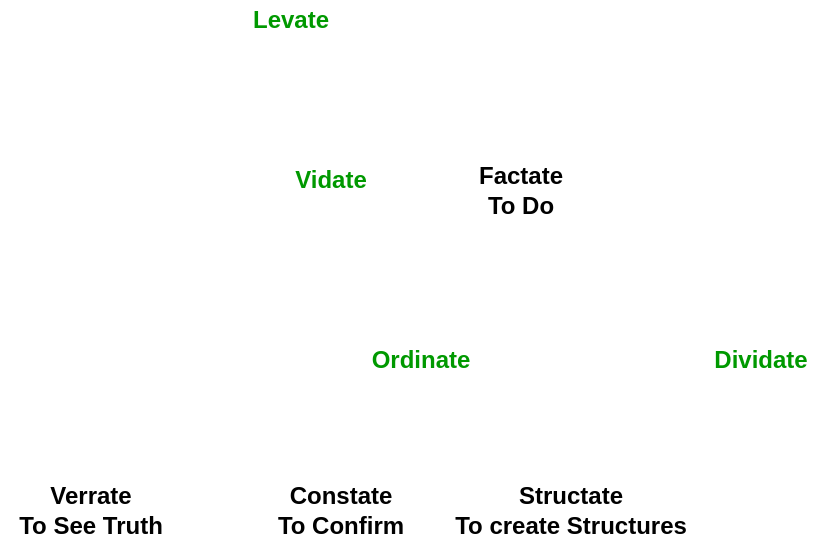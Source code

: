 <mxfile version="13.8.6" type="github">
  <diagram id="hyerJWfgzzLYq4zMCcle" name="Page-1">
    <mxGraphModel dx="1796" dy="473" grid="1" gridSize="10" guides="1" tooltips="1" connect="1" arrows="1" fold="1" page="1" pageScale="1" pageWidth="850" pageHeight="1100" math="0" shadow="0">
      <root>
        <mxCell id="0" />
        <mxCell id="1" parent="0" />
        <mxCell id="CBMlKCRongLMFeP7LTyU-1" value="Levate" style="text;html=1;align=center;verticalAlign=middle;resizable=0;points=[];autosize=1;fontStyle=1;fontColor=#009900;" vertex="1" parent="1">
          <mxGeometry x="80" y="130.0" width="50" height="20" as="geometry" />
        </mxCell>
        <mxCell id="CBMlKCRongLMFeP7LTyU-2" value="Vidate" style="text;html=1;align=center;verticalAlign=middle;resizable=0;points=[];autosize=1;fontStyle=1;fontColor=#009900;" vertex="1" parent="1">
          <mxGeometry x="100" y="210" width="50" height="20" as="geometry" />
        </mxCell>
        <mxCell id="CBMlKCRongLMFeP7LTyU-3" value="Ordinate" style="text;html=1;align=center;verticalAlign=middle;resizable=0;points=[];autosize=1;fontStyle=1;fontColor=#009900;" vertex="1" parent="1">
          <mxGeometry x="140" y="300.0" width="60" height="20" as="geometry" />
        </mxCell>
        <mxCell id="CBMlKCRongLMFeP7LTyU-4" value="Dividate" style="text;html=1;align=center;verticalAlign=middle;resizable=0;points=[];autosize=1;fontStyle=1;fontColor=#009900;" vertex="1" parent="1">
          <mxGeometry x="310" y="300" width="60" height="20" as="geometry" />
        </mxCell>
        <mxCell id="CBMlKCRongLMFeP7LTyU-5" value="Verrate&lt;br&gt;To See Truth" style="text;html=1;align=center;verticalAlign=middle;resizable=0;points=[];autosize=1;fontStyle=1" vertex="1" parent="1">
          <mxGeometry x="-40" y="370" width="90" height="30" as="geometry" />
        </mxCell>
        <mxCell id="CBMlKCRongLMFeP7LTyU-6" value="Factate&lt;br&gt;To Do" style="text;html=1;align=center;verticalAlign=middle;resizable=0;points=[];autosize=1;fontStyle=1" vertex="1" parent="1">
          <mxGeometry x="190" y="210" width="60" height="30" as="geometry" />
        </mxCell>
        <mxCell id="CBMlKCRongLMFeP7LTyU-7" value="Constate&lt;br&gt;To Confirm" style="text;html=1;align=center;verticalAlign=middle;resizable=0;points=[];autosize=1;fontStyle=1" vertex="1" parent="1">
          <mxGeometry x="90" y="370" width="80" height="30" as="geometry" />
        </mxCell>
        <mxCell id="CBMlKCRongLMFeP7LTyU-8" value="Structate&lt;br&gt;To create Structures" style="text;html=1;align=center;verticalAlign=middle;resizable=0;points=[];autosize=1;fontStyle=1" vertex="1" parent="1">
          <mxGeometry x="180" y="370" width="130" height="30" as="geometry" />
        </mxCell>
      </root>
    </mxGraphModel>
  </diagram>
</mxfile>

